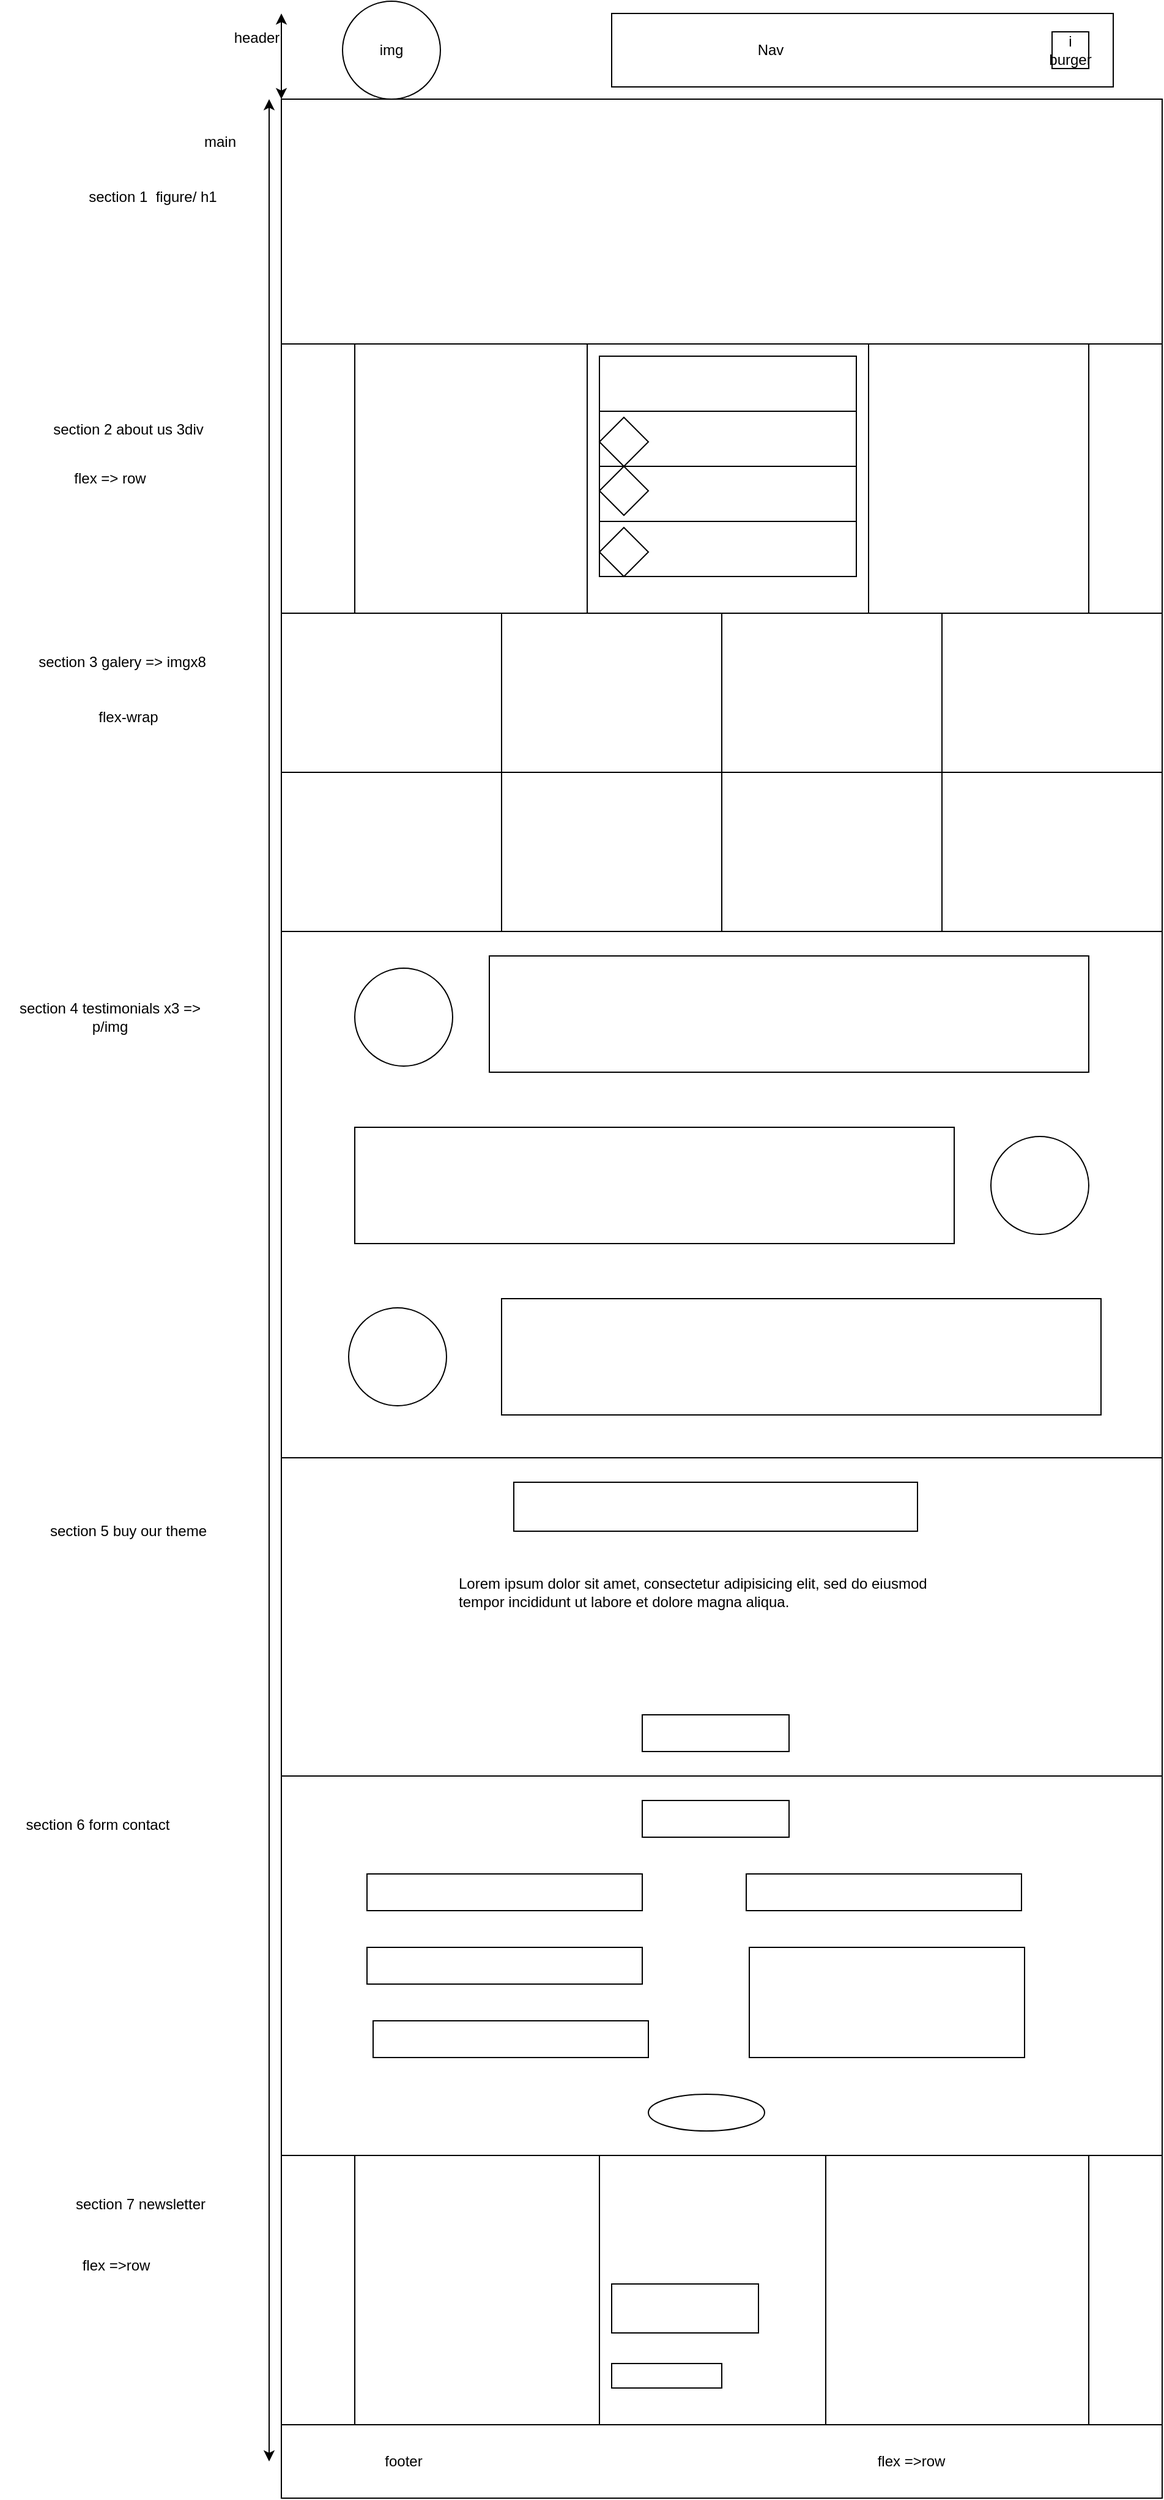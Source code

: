 <mxfile version="14.4.2" type="github">
  <diagram id="HpIUJ1Cj3pG0hHr_lTDw" name="Page-1">
    <mxGraphModel dx="2177" dy="804" grid="1" gridSize="10" guides="1" tooltips="1" connect="1" arrows="1" fold="1" page="1" pageScale="1" pageWidth="827" pageHeight="1169" math="0" shadow="0">
      <root>
        <mxCell id="0" />
        <mxCell id="1" parent="0" />
        <mxCell id="DkoMGTS4_m8foARR51V6-1" value="" style="rounded=0;whiteSpace=wrap;html=1;" vertex="1" parent="1">
          <mxGeometry x="320" y="10" width="410" height="60" as="geometry" />
        </mxCell>
        <mxCell id="DkoMGTS4_m8foARR51V6-2" value="Nav" style="text;html=1;strokeColor=none;fillColor=none;align=center;verticalAlign=middle;whiteSpace=wrap;rounded=0;" vertex="1" parent="1">
          <mxGeometry x="400" y="30" width="100" height="20" as="geometry" />
        </mxCell>
        <mxCell id="DkoMGTS4_m8foARR51V6-4" value="img" style="ellipse;whiteSpace=wrap;html=1;aspect=fixed;" vertex="1" parent="1">
          <mxGeometry x="100" width="80" height="80" as="geometry" />
        </mxCell>
        <mxCell id="DkoMGTS4_m8foARR51V6-5" value="" style="rounded=0;whiteSpace=wrap;html=1;" vertex="1" parent="1">
          <mxGeometry x="50" y="80" width="720" height="200" as="geometry" />
        </mxCell>
        <mxCell id="DkoMGTS4_m8foARR51V6-6" value="section 1&amp;nbsp; figure/ h1" style="text;html=1;strokeColor=none;fillColor=none;align=center;verticalAlign=middle;whiteSpace=wrap;rounded=0;" vertex="1" parent="1">
          <mxGeometry x="-140" y="150" width="170" height="20" as="geometry" />
        </mxCell>
        <mxCell id="DkoMGTS4_m8foARR51V6-7" value="" style="rounded=0;whiteSpace=wrap;html=1;" vertex="1" parent="1">
          <mxGeometry x="50" y="280" width="720" height="220" as="geometry" />
        </mxCell>
        <mxCell id="DkoMGTS4_m8foARR51V6-8" value="" style="rounded=0;whiteSpace=wrap;html=1;" vertex="1" parent="1">
          <mxGeometry x="50" y="500" width="720" height="260" as="geometry" />
        </mxCell>
        <mxCell id="DkoMGTS4_m8foARR51V6-9" value="section 3 galery =&amp;gt; imgx8" style="text;html=1;strokeColor=none;fillColor=none;align=center;verticalAlign=middle;whiteSpace=wrap;rounded=0;" vertex="1" parent="1">
          <mxGeometry x="-160" y="530" width="160" height="20" as="geometry" />
        </mxCell>
        <mxCell id="DkoMGTS4_m8foARR51V6-10" value="section 2 about us 3div" style="text;html=1;strokeColor=none;fillColor=none;align=center;verticalAlign=middle;whiteSpace=wrap;rounded=0;" vertex="1" parent="1">
          <mxGeometry x="-180" y="340" width="210" height="20" as="geometry" />
        </mxCell>
        <mxCell id="DkoMGTS4_m8foARR51V6-11" value="" style="rounded=0;whiteSpace=wrap;html=1;" vertex="1" parent="1">
          <mxGeometry x="50" y="760" width="720" height="430" as="geometry" />
        </mxCell>
        <mxCell id="DkoMGTS4_m8foARR51V6-12" value="section 4 testimonials x3 =&amp;gt; p/img" style="text;html=1;strokeColor=none;fillColor=none;align=center;verticalAlign=middle;whiteSpace=wrap;rounded=0;" vertex="1" parent="1">
          <mxGeometry x="-180" y="820" width="180" height="20" as="geometry" />
        </mxCell>
        <mxCell id="DkoMGTS4_m8foARR51V6-13" value="" style="rounded=0;whiteSpace=wrap;html=1;" vertex="1" parent="1">
          <mxGeometry x="50" y="1190" width="720" height="260" as="geometry" />
        </mxCell>
        <mxCell id="DkoMGTS4_m8foARR51V6-14" value="&lt;div&gt;section 5 buy our theme&lt;/div&gt;" style="text;html=1;strokeColor=none;fillColor=none;align=center;verticalAlign=middle;whiteSpace=wrap;rounded=0;" vertex="1" parent="1">
          <mxGeometry x="-150" y="1240" width="150" height="20" as="geometry" />
        </mxCell>
        <mxCell id="DkoMGTS4_m8foARR51V6-15" value="" style="rounded=0;whiteSpace=wrap;html=1;" vertex="1" parent="1">
          <mxGeometry x="50" y="1450" width="720" height="310" as="geometry" />
        </mxCell>
        <mxCell id="DkoMGTS4_m8foARR51V6-16" value="section 6 form contact" style="text;html=1;strokeColor=none;fillColor=none;align=center;verticalAlign=middle;whiteSpace=wrap;rounded=0;" vertex="1" parent="1">
          <mxGeometry x="-180" y="1480" width="160" height="20" as="geometry" />
        </mxCell>
        <mxCell id="DkoMGTS4_m8foARR51V6-17" value="" style="rounded=0;whiteSpace=wrap;html=1;" vertex="1" parent="1">
          <mxGeometry x="50" y="1760" width="720" height="220" as="geometry" />
        </mxCell>
        <mxCell id="DkoMGTS4_m8foARR51V6-18" value="section 7 newsletter" style="text;html=1;strokeColor=none;fillColor=none;align=center;verticalAlign=middle;whiteSpace=wrap;rounded=0;" vertex="1" parent="1">
          <mxGeometry x="-130" y="1790" width="130" height="20" as="geometry" />
        </mxCell>
        <mxCell id="DkoMGTS4_m8foARR51V6-88" value="" style="edgeStyle=orthogonalEdgeStyle;rounded=0;orthogonalLoop=1;jettySize=auto;html=1;" edge="1" parent="1" source="DkoMGTS4_m8foARR51V6-19" target="DkoMGTS4_m8foARR51V6-86">
          <mxGeometry relative="1" as="geometry" />
        </mxCell>
        <mxCell id="DkoMGTS4_m8foARR51V6-19" value="" style="rounded=0;whiteSpace=wrap;html=1;" vertex="1" parent="1">
          <mxGeometry x="50" y="1980" width="720" height="60" as="geometry" />
        </mxCell>
        <mxCell id="DkoMGTS4_m8foARR51V6-20" value="footer " style="text;html=1;strokeColor=none;fillColor=none;align=center;verticalAlign=middle;whiteSpace=wrap;rounded=0;" vertex="1" parent="1">
          <mxGeometry x="75" y="2000" width="150" height="20" as="geometry" />
        </mxCell>
        <mxCell id="DkoMGTS4_m8foARR51V6-21" value="header" style="text;html=1;strokeColor=none;fillColor=none;align=center;verticalAlign=middle;whiteSpace=wrap;rounded=0;" vertex="1" parent="1">
          <mxGeometry x="10" y="20" width="40" height="20" as="geometry" />
        </mxCell>
        <mxCell id="DkoMGTS4_m8foARR51V6-23" value="" style="endArrow=classic;startArrow=classic;html=1;exitX=0;exitY=0;exitDx=0;exitDy=0;" edge="1" parent="1" source="DkoMGTS4_m8foARR51V6-5">
          <mxGeometry width="50" height="50" relative="1" as="geometry">
            <mxPoint x="390" y="240" as="sourcePoint" />
            <mxPoint x="50" y="10" as="targetPoint" />
          </mxGeometry>
        </mxCell>
        <mxCell id="DkoMGTS4_m8foARR51V6-24" value="" style="endArrow=classic;startArrow=classic;html=1;" edge="1" parent="1">
          <mxGeometry width="50" height="50" relative="1" as="geometry">
            <mxPoint x="40" y="2010" as="sourcePoint" />
            <mxPoint x="40" y="80" as="targetPoint" />
          </mxGeometry>
        </mxCell>
        <mxCell id="DkoMGTS4_m8foARR51V6-27" value="main" style="text;html=1;strokeColor=none;fillColor=none;align=center;verticalAlign=middle;whiteSpace=wrap;rounded=0;" vertex="1" parent="1">
          <mxGeometry x="-20" y="100" width="40" height="30" as="geometry" />
        </mxCell>
        <mxCell id="DkoMGTS4_m8foARR51V6-28" value="i&lt;br&gt;burger" style="whiteSpace=wrap;html=1;aspect=fixed;" vertex="1" parent="1">
          <mxGeometry x="680" y="25" width="30" height="30" as="geometry" />
        </mxCell>
        <mxCell id="DkoMGTS4_m8foARR51V6-29" value="&lt;div&gt;flex-wrap&lt;/div&gt;" style="text;html=1;strokeColor=none;fillColor=none;align=center;verticalAlign=middle;whiteSpace=wrap;rounded=0;" vertex="1" parent="1">
          <mxGeometry x="-145" y="575" width="140" height="20" as="geometry" />
        </mxCell>
        <mxCell id="DkoMGTS4_m8foARR51V6-30" value="flex =&amp;gt; row" style="text;html=1;strokeColor=none;fillColor=none;align=center;verticalAlign=middle;whiteSpace=wrap;rounded=0;" vertex="1" parent="1">
          <mxGeometry x="-140" y="380" width="100" height="20" as="geometry" />
        </mxCell>
        <mxCell id="DkoMGTS4_m8foARR51V6-32" value="flex =&amp;gt;row" style="text;html=1;strokeColor=none;fillColor=none;align=center;verticalAlign=middle;whiteSpace=wrap;rounded=0;" vertex="1" parent="1">
          <mxGeometry x="-170" y="1840" width="170" height="20" as="geometry" />
        </mxCell>
        <mxCell id="DkoMGTS4_m8foARR51V6-33" value="flex =&amp;gt;row" style="text;html=1;strokeColor=none;fillColor=none;align=center;verticalAlign=middle;whiteSpace=wrap;rounded=0;" vertex="1" parent="1">
          <mxGeometry x="480" y="2000" width="170" height="20" as="geometry" />
        </mxCell>
        <mxCell id="DkoMGTS4_m8foARR51V6-38" value="" style="rounded=0;whiteSpace=wrap;html=1;" vertex="1" parent="1">
          <mxGeometry x="300" y="280" width="230" height="220" as="geometry" />
        </mxCell>
        <mxCell id="DkoMGTS4_m8foARR51V6-40" value="" style="rounded=0;whiteSpace=wrap;html=1;" vertex="1" parent="1">
          <mxGeometry x="110" y="280" width="190" height="220" as="geometry" />
        </mxCell>
        <mxCell id="DkoMGTS4_m8foARR51V6-41" value="" style="rounded=0;whiteSpace=wrap;html=1;" vertex="1" parent="1">
          <mxGeometry x="530" y="280" width="180" height="220" as="geometry" />
        </mxCell>
        <mxCell id="DkoMGTS4_m8foARR51V6-42" value="" style="rounded=0;whiteSpace=wrap;html=1;" vertex="1" parent="1">
          <mxGeometry x="310" y="290" width="210" height="180" as="geometry" />
        </mxCell>
        <mxCell id="DkoMGTS4_m8foARR51V6-44" value="" style="endArrow=none;html=1;entryX=1;entryY=0.25;entryDx=0;entryDy=0;exitX=0;exitY=0.25;exitDx=0;exitDy=0;" edge="1" parent="1" source="DkoMGTS4_m8foARR51V6-42" target="DkoMGTS4_m8foARR51V6-42">
          <mxGeometry width="50" height="50" relative="1" as="geometry">
            <mxPoint x="390" y="440" as="sourcePoint" />
            <mxPoint x="440" y="390" as="targetPoint" />
          </mxGeometry>
        </mxCell>
        <mxCell id="DkoMGTS4_m8foARR51V6-45" value="" style="endArrow=none;html=1;entryX=1;entryY=0.5;entryDx=0;entryDy=0;exitX=0;exitY=0.5;exitDx=0;exitDy=0;" edge="1" parent="1" source="DkoMGTS4_m8foARR51V6-42" target="DkoMGTS4_m8foARR51V6-42">
          <mxGeometry width="50" height="50" relative="1" as="geometry">
            <mxPoint x="390" y="440" as="sourcePoint" />
            <mxPoint x="440" y="390" as="targetPoint" />
          </mxGeometry>
        </mxCell>
        <mxCell id="DkoMGTS4_m8foARR51V6-46" value="" style="endArrow=none;html=1;exitX=0;exitY=0.75;exitDx=0;exitDy=0;entryX=1;entryY=0.75;entryDx=0;entryDy=0;" edge="1" parent="1" source="DkoMGTS4_m8foARR51V6-42" target="DkoMGTS4_m8foARR51V6-42">
          <mxGeometry width="50" height="50" relative="1" as="geometry">
            <mxPoint x="390" y="440" as="sourcePoint" />
            <mxPoint x="440" y="390" as="targetPoint" />
          </mxGeometry>
        </mxCell>
        <mxCell id="DkoMGTS4_m8foARR51V6-47" value="" style="rhombus;whiteSpace=wrap;html=1;" vertex="1" parent="1">
          <mxGeometry x="310" y="340" width="40" height="40" as="geometry" />
        </mxCell>
        <mxCell id="DkoMGTS4_m8foARR51V6-48" value="" style="rhombus;whiteSpace=wrap;html=1;" vertex="1" parent="1">
          <mxGeometry x="310" y="380" width="40" height="40" as="geometry" />
        </mxCell>
        <mxCell id="DkoMGTS4_m8foARR51V6-49" value="" style="rhombus;whiteSpace=wrap;html=1;" vertex="1" parent="1">
          <mxGeometry x="310" y="430" width="40" height="40" as="geometry" />
        </mxCell>
        <mxCell id="DkoMGTS4_m8foARR51V6-54" value="" style="rounded=0;whiteSpace=wrap;html=1;" vertex="1" parent="1">
          <mxGeometry x="50" y="500" width="180" height="130" as="geometry" />
        </mxCell>
        <mxCell id="DkoMGTS4_m8foARR51V6-55" value="" style="rounded=0;whiteSpace=wrap;html=1;" vertex="1" parent="1">
          <mxGeometry x="230" y="500" width="180" height="130" as="geometry" />
        </mxCell>
        <mxCell id="DkoMGTS4_m8foARR51V6-56" value="" style="rounded=0;whiteSpace=wrap;html=1;" vertex="1" parent="1">
          <mxGeometry x="410" y="500" width="180" height="130" as="geometry" />
        </mxCell>
        <mxCell id="DkoMGTS4_m8foARR51V6-57" value="" style="rounded=0;whiteSpace=wrap;html=1;" vertex="1" parent="1">
          <mxGeometry x="590" y="500" width="180" height="130" as="geometry" />
        </mxCell>
        <mxCell id="DkoMGTS4_m8foARR51V6-58" value="" style="rounded=0;whiteSpace=wrap;html=1;" vertex="1" parent="1">
          <mxGeometry x="590" y="630" width="180" height="130" as="geometry" />
        </mxCell>
        <mxCell id="DkoMGTS4_m8foARR51V6-59" value="" style="rounded=0;whiteSpace=wrap;html=1;" vertex="1" parent="1">
          <mxGeometry x="410" y="630" width="180" height="130" as="geometry" />
        </mxCell>
        <mxCell id="DkoMGTS4_m8foARR51V6-60" value="" style="rounded=0;whiteSpace=wrap;html=1;" vertex="1" parent="1">
          <mxGeometry x="230" y="630" width="180" height="130" as="geometry" />
        </mxCell>
        <mxCell id="DkoMGTS4_m8foARR51V6-61" value="" style="rounded=0;whiteSpace=wrap;html=1;" vertex="1" parent="1">
          <mxGeometry x="50" y="630" width="180" height="130" as="geometry" />
        </mxCell>
        <mxCell id="DkoMGTS4_m8foARR51V6-62" value="" style="ellipse;whiteSpace=wrap;html=1;aspect=fixed;" vertex="1" parent="1">
          <mxGeometry x="110" y="790" width="80" height="80" as="geometry" />
        </mxCell>
        <mxCell id="DkoMGTS4_m8foARR51V6-63" value="" style="rounded=0;whiteSpace=wrap;html=1;" vertex="1" parent="1">
          <mxGeometry x="220" y="780" width="490" height="95" as="geometry" />
        </mxCell>
        <mxCell id="DkoMGTS4_m8foARR51V6-64" value="" style="rounded=0;whiteSpace=wrap;html=1;" vertex="1" parent="1">
          <mxGeometry x="110" y="920" width="490" height="95" as="geometry" />
        </mxCell>
        <mxCell id="DkoMGTS4_m8foARR51V6-65" value="" style="ellipse;whiteSpace=wrap;html=1;aspect=fixed;" vertex="1" parent="1">
          <mxGeometry x="630" y="927.5" width="80" height="80" as="geometry" />
        </mxCell>
        <mxCell id="DkoMGTS4_m8foARR51V6-66" value="" style="rounded=0;whiteSpace=wrap;html=1;" vertex="1" parent="1">
          <mxGeometry x="230" y="1060" width="490" height="95" as="geometry" />
        </mxCell>
        <mxCell id="DkoMGTS4_m8foARR51V6-67" value="" style="ellipse;whiteSpace=wrap;html=1;aspect=fixed;" vertex="1" parent="1">
          <mxGeometry x="105" y="1067.5" width="80" height="80" as="geometry" />
        </mxCell>
        <mxCell id="DkoMGTS4_m8foARR51V6-68" value="" style="rounded=0;whiteSpace=wrap;html=1;" vertex="1" parent="1">
          <mxGeometry x="240" y="1210" width="330" height="40" as="geometry" />
        </mxCell>
        <mxCell id="DkoMGTS4_m8foARR51V6-69" value="&lt;br&gt;&lt;p&gt;Lorem ipsum dolor sit amet, consectetur adipisicing elit, sed do eiusmod tempor incididunt ut labore et dolore magna aliqua.&lt;/p&gt;" style="text;html=1;strokeColor=none;fillColor=none;spacing=5;spacingTop=-20;whiteSpace=wrap;overflow=hidden;rounded=0;" vertex="1" parent="1">
          <mxGeometry x="190" y="1270" width="430" height="100" as="geometry" />
        </mxCell>
        <mxCell id="DkoMGTS4_m8foARR51V6-71" value="" style="rounded=0;whiteSpace=wrap;html=1;" vertex="1" parent="1">
          <mxGeometry x="345" y="1400" width="120" height="30" as="geometry" />
        </mxCell>
        <mxCell id="DkoMGTS4_m8foARR51V6-72" value="" style="rounded=0;whiteSpace=wrap;html=1;" vertex="1" parent="1">
          <mxGeometry x="345" y="1470" width="120" height="30" as="geometry" />
        </mxCell>
        <mxCell id="DkoMGTS4_m8foARR51V6-73" value="" style="rounded=0;whiteSpace=wrap;html=1;" vertex="1" parent="1">
          <mxGeometry x="120" y="1530" width="225" height="30" as="geometry" />
        </mxCell>
        <mxCell id="DkoMGTS4_m8foARR51V6-74" value="" style="rounded=0;whiteSpace=wrap;html=1;" vertex="1" parent="1">
          <mxGeometry x="120" y="1590" width="225" height="30" as="geometry" />
        </mxCell>
        <mxCell id="DkoMGTS4_m8foARR51V6-75" value="" style="rounded=0;whiteSpace=wrap;html=1;" vertex="1" parent="1">
          <mxGeometry x="125" y="1650" width="225" height="30" as="geometry" />
        </mxCell>
        <mxCell id="DkoMGTS4_m8foARR51V6-76" value="" style="rounded=0;whiteSpace=wrap;html=1;" vertex="1" parent="1">
          <mxGeometry x="430" y="1530" width="225" height="30" as="geometry" />
        </mxCell>
        <mxCell id="DkoMGTS4_m8foARR51V6-77" value="" style="rounded=0;whiteSpace=wrap;html=1;" vertex="1" parent="1">
          <mxGeometry x="432.5" y="1590" width="225" height="90" as="geometry" />
        </mxCell>
        <mxCell id="DkoMGTS4_m8foARR51V6-78" style="edgeStyle=orthogonalEdgeStyle;rounded=0;orthogonalLoop=1;jettySize=auto;html=1;exitX=0.5;exitY=1;exitDx=0;exitDy=0;" edge="1" parent="1" source="DkoMGTS4_m8foARR51V6-32" target="DkoMGTS4_m8foARR51V6-32">
          <mxGeometry relative="1" as="geometry" />
        </mxCell>
        <mxCell id="DkoMGTS4_m8foARR51V6-79" value="" style="ellipse;whiteSpace=wrap;html=1;" vertex="1" parent="1">
          <mxGeometry x="350" y="1710" width="95" height="30" as="geometry" />
        </mxCell>
        <mxCell id="DkoMGTS4_m8foARR51V6-80" value="" style="rounded=0;whiteSpace=wrap;html=1;" vertex="1" parent="1">
          <mxGeometry x="110" y="1760" width="200" height="220" as="geometry" />
        </mxCell>
        <mxCell id="DkoMGTS4_m8foARR51V6-83" value="" style="rounded=0;whiteSpace=wrap;html=1;" vertex="1" parent="1">
          <mxGeometry x="310" y="1760" width="185" height="220" as="geometry" />
        </mxCell>
        <mxCell id="DkoMGTS4_m8foARR51V6-84" value="" style="rounded=0;whiteSpace=wrap;html=1;" vertex="1" parent="1">
          <mxGeometry x="495" y="1760" width="215" height="220" as="geometry" />
        </mxCell>
        <mxCell id="DkoMGTS4_m8foARR51V6-85" value="" style="rounded=0;whiteSpace=wrap;html=1;" vertex="1" parent="1">
          <mxGeometry x="320" y="1930" width="90" height="20" as="geometry" />
        </mxCell>
        <mxCell id="DkoMGTS4_m8foARR51V6-86" value="" style="rounded=0;whiteSpace=wrap;html=1;" vertex="1" parent="1">
          <mxGeometry x="320" y="1865" width="120" height="40" as="geometry" />
        </mxCell>
        <mxCell id="DkoMGTS4_m8foARR51V6-87" style="edgeStyle=orthogonalEdgeStyle;rounded=0;orthogonalLoop=1;jettySize=auto;html=1;exitX=0.5;exitY=1;exitDx=0;exitDy=0;" edge="1" parent="1" source="DkoMGTS4_m8foARR51V6-83" target="DkoMGTS4_m8foARR51V6-83">
          <mxGeometry relative="1" as="geometry" />
        </mxCell>
      </root>
    </mxGraphModel>
  </diagram>
</mxfile>
